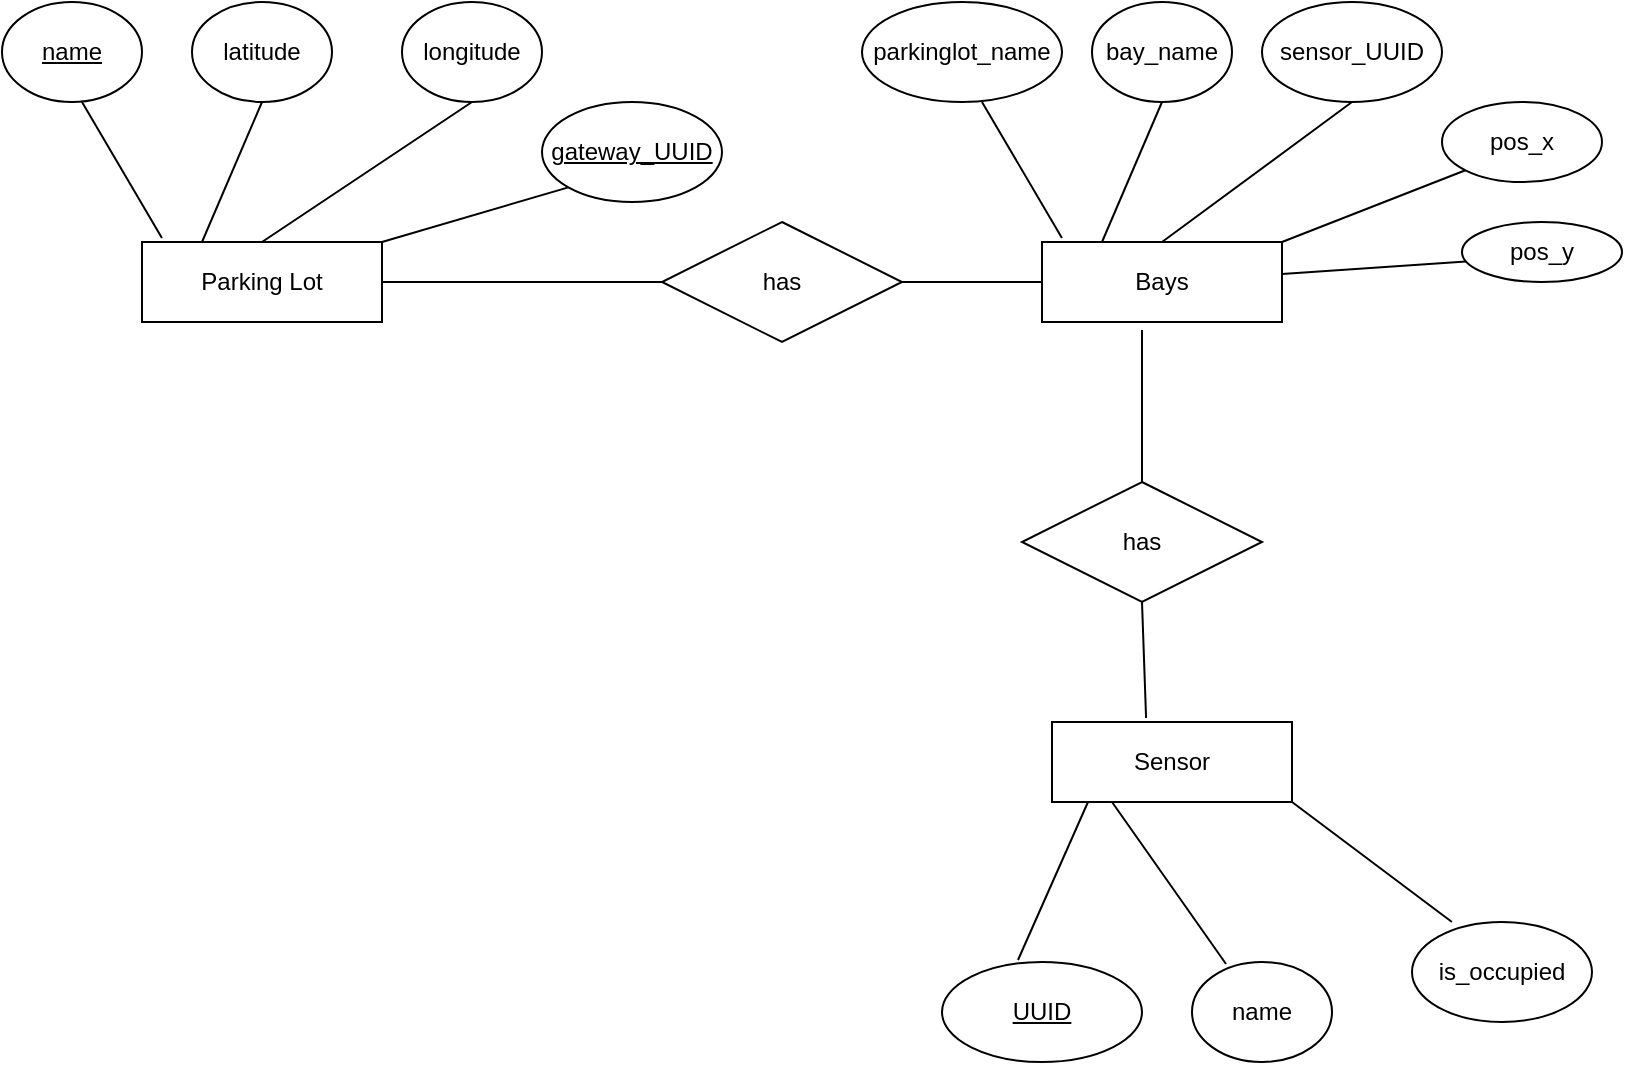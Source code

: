 <mxfile version="13.4.9" type="device"><diagram id="9fXDTtn3reNJ4qh845PV" name="Page-1"><mxGraphModel dx="868" dy="482" grid="1" gridSize="10" guides="1" tooltips="1" connect="1" arrows="1" fold="1" page="1" pageScale="1" pageWidth="850" pageHeight="1100" math="0" shadow="0"><root><mxCell id="0"/><mxCell id="1" parent="0"/><mxCell id="UHVxKtuDPTHU2kML1Kkj-1" value="Parking Lot" style="rounded=0;whiteSpace=wrap;html=1;" parent="1" vertex="1"><mxGeometry x="80" y="240" width="120" height="40" as="geometry"/></mxCell><mxCell id="UHVxKtuDPTHU2kML1Kkj-2" value="" style="endArrow=none;html=1;exitX=0.083;exitY=-0.05;exitDx=0;exitDy=0;exitPerimeter=0;" parent="1" source="UHVxKtuDPTHU2kML1Kkj-1" edge="1"><mxGeometry width="50" height="50" relative="1" as="geometry"><mxPoint x="80" y="240" as="sourcePoint"/><mxPoint x="50" y="170" as="targetPoint"/></mxGeometry></mxCell><mxCell id="UHVxKtuDPTHU2kML1Kkj-3" value="&lt;u&gt;name&lt;/u&gt;" style="ellipse;whiteSpace=wrap;html=1;" parent="1" vertex="1"><mxGeometry x="10" y="120" width="70" height="50" as="geometry"/></mxCell><mxCell id="UHVxKtuDPTHU2kML1Kkj-6" value="" style="endArrow=none;html=1;entryX=0.5;entryY=1;entryDx=0;entryDy=0;" parent="1" target="UHVxKtuDPTHU2kML1Kkj-7" edge="1"><mxGeometry width="50" height="50" relative="1" as="geometry"><mxPoint x="110" y="240" as="sourcePoint"/><mxPoint x="150" y="170" as="targetPoint"/></mxGeometry></mxCell><mxCell id="UHVxKtuDPTHU2kML1Kkj-7" value="latitude" style="ellipse;whiteSpace=wrap;html=1;" parent="1" vertex="1"><mxGeometry x="105" y="120" width="70" height="50" as="geometry"/></mxCell><mxCell id="UHVxKtuDPTHU2kML1Kkj-8" value="" style="endArrow=none;html=1;entryX=0.5;entryY=1;entryDx=0;entryDy=0;exitX=0.5;exitY=0;exitDx=0;exitDy=0;" parent="1" source="UHVxKtuDPTHU2kML1Kkj-1" target="UHVxKtuDPTHU2kML1Kkj-9" edge="1"><mxGeometry width="50" height="50" relative="1" as="geometry"><mxPoint x="140" y="235" as="sourcePoint"/><mxPoint x="230" y="190" as="targetPoint"/></mxGeometry></mxCell><mxCell id="UHVxKtuDPTHU2kML1Kkj-9" value="longitude" style="ellipse;whiteSpace=wrap;html=1;" parent="1" vertex="1"><mxGeometry x="210" y="120" width="70" height="50" as="geometry"/></mxCell><mxCell id="UHVxKtuDPTHU2kML1Kkj-12" value="" style="endArrow=none;html=1;exitX=1;exitY=0;exitDx=0;exitDy=0;entryX=0;entryY=1;entryDx=0;entryDy=0;" parent="1" source="UHVxKtuDPTHU2kML1Kkj-1" target="UHVxKtuDPTHU2kML1Kkj-13" edge="1"><mxGeometry width="50" height="50" relative="1" as="geometry"><mxPoint x="200" y="280" as="sourcePoint"/><mxPoint x="280" y="210" as="targetPoint"/></mxGeometry></mxCell><mxCell id="UHVxKtuDPTHU2kML1Kkj-13" value="&lt;u&gt;gateway_UUID&lt;/u&gt;" style="ellipse;whiteSpace=wrap;html=1;" parent="1" vertex="1"><mxGeometry x="280" y="170" width="90" height="50" as="geometry"/></mxCell><mxCell id="UHVxKtuDPTHU2kML1Kkj-16" value="Bays" style="rounded=0;whiteSpace=wrap;html=1;" parent="1" vertex="1"><mxGeometry x="530" y="240" width="120" height="40" as="geometry"/></mxCell><mxCell id="UHVxKtuDPTHU2kML1Kkj-17" value="" style="endArrow=none;html=1;exitX=0.083;exitY=-0.05;exitDx=0;exitDy=0;exitPerimeter=0;" parent="1" source="UHVxKtuDPTHU2kML1Kkj-16" edge="1"><mxGeometry width="50" height="50" relative="1" as="geometry"><mxPoint x="530" y="240" as="sourcePoint"/><mxPoint x="500" y="170" as="targetPoint"/></mxGeometry></mxCell><mxCell id="UHVxKtuDPTHU2kML1Kkj-18" value="parkinglot_name" style="ellipse;whiteSpace=wrap;html=1;" parent="1" vertex="1"><mxGeometry x="440" y="120" width="100" height="50" as="geometry"/></mxCell><mxCell id="UHVxKtuDPTHU2kML1Kkj-19" value="" style="endArrow=none;html=1;entryX=0.5;entryY=1;entryDx=0;entryDy=0;" parent="1" target="UHVxKtuDPTHU2kML1Kkj-20" edge="1"><mxGeometry width="50" height="50" relative="1" as="geometry"><mxPoint x="560" y="240" as="sourcePoint"/><mxPoint x="600" y="170" as="targetPoint"/></mxGeometry></mxCell><mxCell id="UHVxKtuDPTHU2kML1Kkj-20" value="bay_name" style="ellipse;whiteSpace=wrap;html=1;" parent="1" vertex="1"><mxGeometry x="555" y="120" width="70" height="50" as="geometry"/></mxCell><mxCell id="UHVxKtuDPTHU2kML1Kkj-21" value="" style="endArrow=none;html=1;entryX=0.5;entryY=1;entryDx=0;entryDy=0;exitX=0.5;exitY=0;exitDx=0;exitDy=0;" parent="1" source="UHVxKtuDPTHU2kML1Kkj-16" target="UHVxKtuDPTHU2kML1Kkj-22" edge="1"><mxGeometry width="50" height="50" relative="1" as="geometry"><mxPoint x="590" y="235" as="sourcePoint"/><mxPoint x="680" y="190" as="targetPoint"/></mxGeometry></mxCell><mxCell id="UHVxKtuDPTHU2kML1Kkj-22" value="sensor_UUID" style="ellipse;whiteSpace=wrap;html=1;" parent="1" vertex="1"><mxGeometry x="640" y="120" width="90" height="50" as="geometry"/></mxCell><mxCell id="UHVxKtuDPTHU2kML1Kkj-23" value="" style="endArrow=none;html=1;exitX=1;exitY=0;exitDx=0;exitDy=0;entryX=0;entryY=1;entryDx=0;entryDy=0;" parent="1" source="UHVxKtuDPTHU2kML1Kkj-16" target="UHVxKtuDPTHU2kML1Kkj-24" edge="1"><mxGeometry width="50" height="50" relative="1" as="geometry"><mxPoint x="650" y="280" as="sourcePoint"/><mxPoint x="730" y="210" as="targetPoint"/></mxGeometry></mxCell><mxCell id="UHVxKtuDPTHU2kML1Kkj-24" value="pos_x" style="ellipse;whiteSpace=wrap;html=1;" parent="1" vertex="1"><mxGeometry x="730" y="170" width="80" height="40" as="geometry"/></mxCell><mxCell id="UHVxKtuDPTHU2kML1Kkj-25" value="" style="endArrow=none;html=1;entryX=0.025;entryY=0.66;entryDx=0;entryDy=0;entryPerimeter=0;" parent="1" source="UHVxKtuDPTHU2kML1Kkj-16" target="UHVxKtuDPTHU2kML1Kkj-26" edge="1"><mxGeometry width="50" height="50" relative="1" as="geometry"><mxPoint x="650" y="310" as="sourcePoint"/><mxPoint x="720.711" y="260" as="targetPoint"/></mxGeometry></mxCell><mxCell id="UHVxKtuDPTHU2kML1Kkj-26" value="pos_y" style="ellipse;whiteSpace=wrap;html=1;" parent="1" vertex="1"><mxGeometry x="740" y="230" width="80" height="30" as="geometry"/></mxCell><mxCell id="UHVxKtuDPTHU2kML1Kkj-27" value="Sensor" style="rounded=0;whiteSpace=wrap;html=1;" parent="1" vertex="1"><mxGeometry x="535" y="480" width="120" height="40" as="geometry"/></mxCell><mxCell id="UHVxKtuDPTHU2kML1Kkj-43" value="" style="endArrow=none;html=1;exitX=0.62;exitY=1.02;exitDx=0;exitDy=0;exitPerimeter=0;" parent="1" source="UHVxKtuDPTHU2kML1Kkj-46" edge="1"><mxGeometry width="50" height="50" relative="1" as="geometry"><mxPoint x="574.96" y="588" as="sourcePoint"/><mxPoint x="553" y="520" as="targetPoint"/></mxGeometry></mxCell><mxCell id="UHVxKtuDPTHU2kML1Kkj-44" value="" style="endArrow=none;html=1;entryX=0.25;entryY=1;entryDx=0;entryDy=0;exitX=0.757;exitY=0.98;exitDx=0;exitDy=0;exitPerimeter=0;" parent="1" source="UHVxKtuDPTHU2kML1Kkj-47" target="UHVxKtuDPTHU2kML1Kkj-27" edge="1"><mxGeometry width="50" height="50" relative="1" as="geometry"><mxPoint x="585" y="590" as="sourcePoint"/><mxPoint x="630" y="520" as="targetPoint"/></mxGeometry></mxCell><mxCell id="UHVxKtuDPTHU2kML1Kkj-45" value="" style="endArrow=none;html=1;exitX=0.778;exitY=1;exitDx=0;exitDy=0;entryX=1;entryY=1;entryDx=0;entryDy=0;exitPerimeter=0;" parent="1" source="UHVxKtuDPTHU2kML1Kkj-48" target="UHVxKtuDPTHU2kML1Kkj-27" edge="1"><mxGeometry width="50" height="50" relative="1" as="geometry"><mxPoint x="641.82" y="540.32" as="sourcePoint"/><mxPoint x="725.0" y="502.998" as="targetPoint"/></mxGeometry></mxCell><mxCell id="UHVxKtuDPTHU2kML1Kkj-46" value="&lt;u&gt;UUID&lt;/u&gt;" style="ellipse;whiteSpace=wrap;html=1;direction=west;" parent="1" vertex="1"><mxGeometry x="480" y="600" width="100" height="50" as="geometry"/></mxCell><mxCell id="UHVxKtuDPTHU2kML1Kkj-47" value="name" style="ellipse;whiteSpace=wrap;html=1;direction=west;" parent="1" vertex="1"><mxGeometry x="605" y="600" width="70" height="50" as="geometry"/></mxCell><mxCell id="UHVxKtuDPTHU2kML1Kkj-48" value="is_occupied" style="ellipse;whiteSpace=wrap;html=1;direction=west;" parent="1" vertex="1"><mxGeometry x="715" y="580" width="90" height="50" as="geometry"/></mxCell><mxCell id="UHVxKtuDPTHU2kML1Kkj-49" value="has" style="shape=rhombus;perimeter=rhombusPerimeter;whiteSpace=wrap;html=1;align=center;" parent="1" vertex="1"><mxGeometry x="340" y="230" width="120" height="60" as="geometry"/></mxCell><mxCell id="UHVxKtuDPTHU2kML1Kkj-59" value="" style="endArrow=none;html=1;rounded=0;" parent="1" edge="1"><mxGeometry relative="1" as="geometry"><mxPoint x="200" y="260" as="sourcePoint"/><mxPoint x="340" y="260" as="targetPoint"/></mxGeometry></mxCell><mxCell id="UHVxKtuDPTHU2kML1Kkj-60" value="" style="endArrow=none;html=1;rounded=0;" parent="1" edge="1"><mxGeometry relative="1" as="geometry"><mxPoint x="460" y="260" as="sourcePoint"/><mxPoint x="530" y="260" as="targetPoint"/></mxGeometry></mxCell><mxCell id="UHVxKtuDPTHU2kML1Kkj-61" value="has" style="shape=rhombus;perimeter=rhombusPerimeter;whiteSpace=wrap;html=1;align=center;" parent="1" vertex="1"><mxGeometry x="520" y="360" width="120" height="60" as="geometry"/></mxCell><mxCell id="UHVxKtuDPTHU2kML1Kkj-62" value="" style="endArrow=none;html=1;rounded=0;entryX=0.5;entryY=0;entryDx=0;entryDy=0;" parent="1" target="UHVxKtuDPTHU2kML1Kkj-61" edge="1"><mxGeometry relative="1" as="geometry"><mxPoint x="580" y="284" as="sourcePoint"/><mxPoint x="650" y="330" as="targetPoint"/></mxGeometry></mxCell><mxCell id="UHVxKtuDPTHU2kML1Kkj-63" value="" style="endArrow=none;html=1;rounded=0;entryX=0.392;entryY=-0.05;entryDx=0;entryDy=0;entryPerimeter=0;" parent="1" target="UHVxKtuDPTHU2kML1Kkj-27" edge="1"><mxGeometry relative="1" as="geometry"><mxPoint x="580" y="420" as="sourcePoint"/><mxPoint x="580" y="470" as="targetPoint"/></mxGeometry></mxCell></root></mxGraphModel></diagram></mxfile>